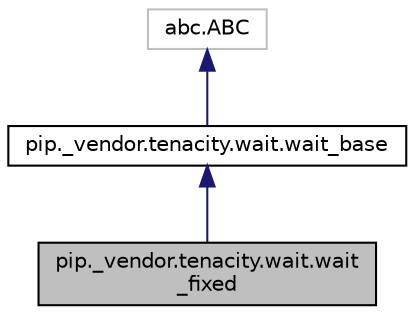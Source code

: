 digraph "pip._vendor.tenacity.wait.wait_fixed"
{
 // LATEX_PDF_SIZE
  edge [fontname="Helvetica",fontsize="10",labelfontname="Helvetica",labelfontsize="10"];
  node [fontname="Helvetica",fontsize="10",shape=record];
  Node1 [label="pip._vendor.tenacity.wait.wait\l_fixed",height=0.2,width=0.4,color="black", fillcolor="grey75", style="filled", fontcolor="black",tooltip=" "];
  Node2 -> Node1 [dir="back",color="midnightblue",fontsize="10",style="solid",fontname="Helvetica"];
  Node2 [label="pip._vendor.tenacity.wait.wait_base",height=0.2,width=0.4,color="black", fillcolor="white", style="filled",URL="$de/da6/classpip_1_1__vendor_1_1tenacity_1_1wait_1_1wait__base.html",tooltip=" "];
  Node3 -> Node2 [dir="back",color="midnightblue",fontsize="10",style="solid",fontname="Helvetica"];
  Node3 [label="abc.ABC",height=0.2,width=0.4,color="grey75", fillcolor="white", style="filled",tooltip=" "];
}

